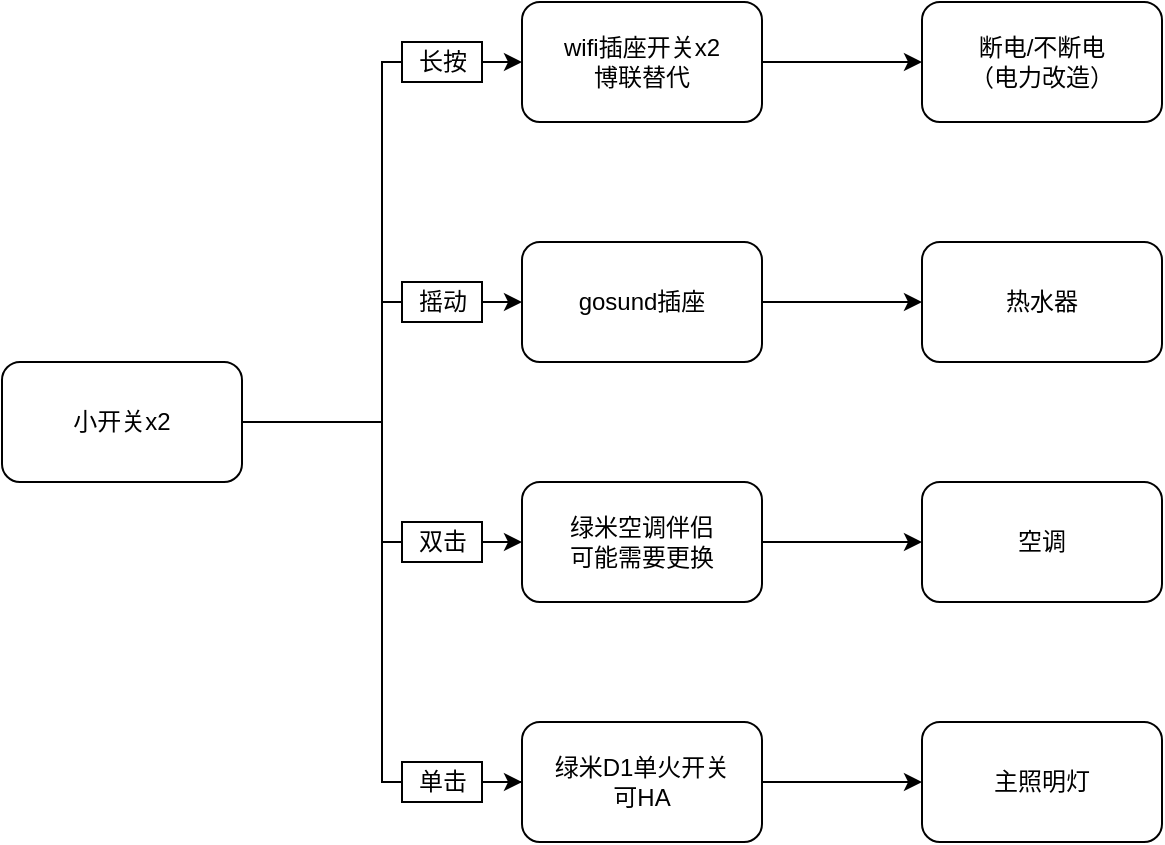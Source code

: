 <mxfile version="17.4.3" type="github">
  <diagram id="OB4-VH11w4wfy4oRzg_G" name="Page-1">
    <mxGraphModel dx="970" dy="720" grid="1" gridSize="10" guides="1" tooltips="1" connect="1" arrows="1" fold="1" page="1" pageScale="1" pageWidth="827" pageHeight="1169" math="0" shadow="0">
      <root>
        <mxCell id="0" />
        <mxCell id="1" parent="0" />
        <mxCell id="jkF1D7QpXTpECBEnuYJ5-6" value="" style="edgeStyle=orthogonalEdgeStyle;rounded=0;orthogonalLoop=1;jettySize=auto;html=1;" edge="1" parent="1" source="jkF1D7QpXTpECBEnuYJ5-1" target="jkF1D7QpXTpECBEnuYJ5-5">
          <mxGeometry relative="1" as="geometry" />
        </mxCell>
        <mxCell id="jkF1D7QpXTpECBEnuYJ5-1" value="绿米D1单火开关&lt;br&gt;可HA" style="rounded=1;whiteSpace=wrap;html=1;" vertex="1" parent="1">
          <mxGeometry x="320" y="560" width="120" height="60" as="geometry" />
        </mxCell>
        <mxCell id="jkF1D7QpXTpECBEnuYJ5-5" value="主照明灯" style="whiteSpace=wrap;html=1;rounded=1;" vertex="1" parent="1">
          <mxGeometry x="520" y="560" width="120" height="60" as="geometry" />
        </mxCell>
        <mxCell id="jkF1D7QpXTpECBEnuYJ5-14" style="edgeStyle=orthogonalEdgeStyle;rounded=0;orthogonalLoop=1;jettySize=auto;html=1;entryX=0;entryY=0.5;entryDx=0;entryDy=0;" edge="1" parent="1" source="jkF1D7QpXTpECBEnuYJ5-8" target="jkF1D7QpXTpECBEnuYJ5-11">
          <mxGeometry relative="1" as="geometry" />
        </mxCell>
        <mxCell id="jkF1D7QpXTpECBEnuYJ5-17" style="edgeStyle=orthogonalEdgeStyle;rounded=0;orthogonalLoop=1;jettySize=auto;html=1;entryX=0;entryY=0.5;entryDx=0;entryDy=0;startArrow=none;" edge="1" parent="1" source="jkF1D7QpXTpECBEnuYJ5-31" target="jkF1D7QpXTpECBEnuYJ5-1">
          <mxGeometry relative="1" as="geometry" />
        </mxCell>
        <mxCell id="jkF1D7QpXTpECBEnuYJ5-19" value="" style="edgeStyle=orthogonalEdgeStyle;rounded=0;orthogonalLoop=1;jettySize=auto;html=1;startArrow=none;" edge="1" parent="1" source="jkF1D7QpXTpECBEnuYJ5-28" target="jkF1D7QpXTpECBEnuYJ5-18">
          <mxGeometry relative="1" as="geometry">
            <Array as="points">
              <mxPoint x="250" y="350" />
            </Array>
          </mxGeometry>
        </mxCell>
        <mxCell id="jkF1D7QpXTpECBEnuYJ5-21" value="" style="edgeStyle=orthogonalEdgeStyle;rounded=0;orthogonalLoop=1;jettySize=auto;html=1;startArrow=none;" edge="1" parent="1" source="jkF1D7QpXTpECBEnuYJ5-26" target="jkF1D7QpXTpECBEnuYJ5-20">
          <mxGeometry relative="1" as="geometry">
            <mxPoint x="260" y="230" as="sourcePoint" />
            <Array as="points">
              <mxPoint x="250" y="230" />
            </Array>
          </mxGeometry>
        </mxCell>
        <mxCell id="jkF1D7QpXTpECBEnuYJ5-8" value="小开关x2" style="rounded=1;whiteSpace=wrap;html=1;" vertex="1" parent="1">
          <mxGeometry x="60" y="380" width="120" height="60" as="geometry" />
        </mxCell>
        <mxCell id="jkF1D7QpXTpECBEnuYJ5-34" value="" style="edgeStyle=orthogonalEdgeStyle;rounded=0;orthogonalLoop=1;jettySize=auto;html=1;" edge="1" parent="1" source="jkF1D7QpXTpECBEnuYJ5-11" target="jkF1D7QpXTpECBEnuYJ5-33">
          <mxGeometry relative="1" as="geometry" />
        </mxCell>
        <mxCell id="jkF1D7QpXTpECBEnuYJ5-11" value="绿米空调伴侣&lt;br&gt;可能需要更换" style="rounded=1;whiteSpace=wrap;html=1;" vertex="1" parent="1">
          <mxGeometry x="320" y="440" width="120" height="60" as="geometry" />
        </mxCell>
        <mxCell id="jkF1D7QpXTpECBEnuYJ5-36" value="" style="edgeStyle=orthogonalEdgeStyle;rounded=0;orthogonalLoop=1;jettySize=auto;html=1;" edge="1" parent="1" source="jkF1D7QpXTpECBEnuYJ5-18" target="jkF1D7QpXTpECBEnuYJ5-35">
          <mxGeometry relative="1" as="geometry" />
        </mxCell>
        <mxCell id="jkF1D7QpXTpECBEnuYJ5-18" value="gosund插座" style="whiteSpace=wrap;html=1;rounded=1;" vertex="1" parent="1">
          <mxGeometry x="320" y="320" width="120" height="60" as="geometry" />
        </mxCell>
        <mxCell id="jkF1D7QpXTpECBEnuYJ5-38" value="" style="edgeStyle=orthogonalEdgeStyle;rounded=0;orthogonalLoop=1;jettySize=auto;html=1;" edge="1" parent="1" source="jkF1D7QpXTpECBEnuYJ5-20" target="jkF1D7QpXTpECBEnuYJ5-37">
          <mxGeometry relative="1" as="geometry" />
        </mxCell>
        <mxCell id="jkF1D7QpXTpECBEnuYJ5-20" value="wifi插座开关x2&lt;br&gt;博联替代" style="whiteSpace=wrap;html=1;rounded=1;" vertex="1" parent="1">
          <mxGeometry x="320" y="200" width="120" height="60" as="geometry" />
        </mxCell>
        <mxCell id="jkF1D7QpXTpECBEnuYJ5-23" value="" style="edgeStyle=orthogonalEdgeStyle;rounded=0;orthogonalLoop=1;jettySize=auto;html=1;endArrow=none;" edge="1" parent="1" source="jkF1D7QpXTpECBEnuYJ5-8">
          <mxGeometry relative="1" as="geometry">
            <mxPoint x="180" y="470" as="sourcePoint" />
            <mxPoint x="260" y="230" as="targetPoint" />
            <Array as="points">
              <mxPoint x="250" y="410" />
              <mxPoint x="250" y="230" />
            </Array>
          </mxGeometry>
        </mxCell>
        <mxCell id="jkF1D7QpXTpECBEnuYJ5-26" value="长按" style="text;html=1;align=center;verticalAlign=middle;resizable=0;points=[];autosize=1;strokeColor=default;fillColor=default;" vertex="1" parent="1">
          <mxGeometry x="260" y="220" width="40" height="20" as="geometry" />
        </mxCell>
        <mxCell id="jkF1D7QpXTpECBEnuYJ5-27" value="" style="edgeStyle=orthogonalEdgeStyle;rounded=0;orthogonalLoop=1;jettySize=auto;html=1;startArrow=none;endArrow=none;" edge="1" parent="1" target="jkF1D7QpXTpECBEnuYJ5-26">
          <mxGeometry relative="1" as="geometry">
            <mxPoint x="260" y="230" as="sourcePoint" />
            <mxPoint x="320" y="230" as="targetPoint" />
            <Array as="points">
              <mxPoint x="270" y="220" />
              <mxPoint x="270" y="220" />
            </Array>
          </mxGeometry>
        </mxCell>
        <mxCell id="jkF1D7QpXTpECBEnuYJ5-28" value="摇动" style="text;html=1;align=center;verticalAlign=middle;resizable=0;points=[];autosize=1;strokeColor=default;fillColor=default;" vertex="1" parent="1">
          <mxGeometry x="260" y="340" width="40" height="20" as="geometry" />
        </mxCell>
        <mxCell id="jkF1D7QpXTpECBEnuYJ5-29" value="" style="edgeStyle=orthogonalEdgeStyle;rounded=0;orthogonalLoop=1;jettySize=auto;html=1;endArrow=none;" edge="1" parent="1" source="jkF1D7QpXTpECBEnuYJ5-8" target="jkF1D7QpXTpECBEnuYJ5-28">
          <mxGeometry relative="1" as="geometry">
            <mxPoint x="180" y="470" as="sourcePoint" />
            <mxPoint x="320" y="350" as="targetPoint" />
            <Array as="points">
              <mxPoint x="250" y="410" />
              <mxPoint x="250" y="350" />
            </Array>
          </mxGeometry>
        </mxCell>
        <mxCell id="jkF1D7QpXTpECBEnuYJ5-30" value="双击" style="text;html=1;align=center;verticalAlign=middle;resizable=0;points=[];autosize=1;strokeColor=default;fillColor=default;" vertex="1" parent="1">
          <mxGeometry x="260" y="460" width="40" height="20" as="geometry" />
        </mxCell>
        <mxCell id="jkF1D7QpXTpECBEnuYJ5-31" value="单击" style="text;html=1;align=center;verticalAlign=middle;resizable=0;points=[];autosize=1;strokeColor=default;fillColor=default;" vertex="1" parent="1">
          <mxGeometry x="260" y="580" width="40" height="20" as="geometry" />
        </mxCell>
        <mxCell id="jkF1D7QpXTpECBEnuYJ5-32" value="" style="edgeStyle=orthogonalEdgeStyle;rounded=0;orthogonalLoop=1;jettySize=auto;html=1;entryX=0;entryY=0.5;entryDx=0;entryDy=0;endArrow=none;" edge="1" parent="1" source="jkF1D7QpXTpECBEnuYJ5-8" target="jkF1D7QpXTpECBEnuYJ5-31">
          <mxGeometry relative="1" as="geometry">
            <mxPoint x="180" y="470" as="sourcePoint" />
            <mxPoint x="320" y="590" as="targetPoint" />
            <Array as="points">
              <mxPoint x="250" y="410" />
              <mxPoint x="250" y="590" />
            </Array>
          </mxGeometry>
        </mxCell>
        <mxCell id="jkF1D7QpXTpECBEnuYJ5-33" value="空调" style="whiteSpace=wrap;html=1;rounded=1;" vertex="1" parent="1">
          <mxGeometry x="520" y="440" width="120" height="60" as="geometry" />
        </mxCell>
        <mxCell id="jkF1D7QpXTpECBEnuYJ5-35" value="热水器" style="whiteSpace=wrap;html=1;rounded=1;" vertex="1" parent="1">
          <mxGeometry x="520" y="320" width="120" height="60" as="geometry" />
        </mxCell>
        <mxCell id="jkF1D7QpXTpECBEnuYJ5-37" value="断电/不断电&lt;br&gt;（电力改造）" style="whiteSpace=wrap;html=1;rounded=1;" vertex="1" parent="1">
          <mxGeometry x="520" y="200" width="120" height="60" as="geometry" />
        </mxCell>
      </root>
    </mxGraphModel>
  </diagram>
</mxfile>
